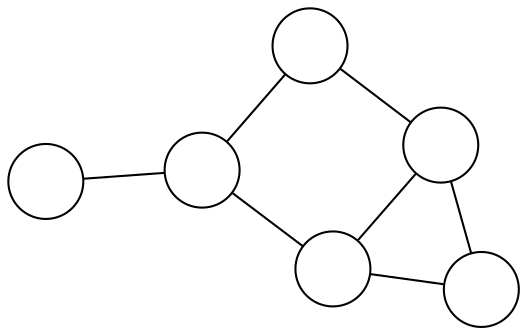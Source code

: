 graph undirectedgraph {
	graph [layout=neato];
	node [label="",shape=circle];
	a -- b;
	b -- c;
	b -- e;
	c -- d;
	c -- f;
	d -- f;
	e -- f;
}

